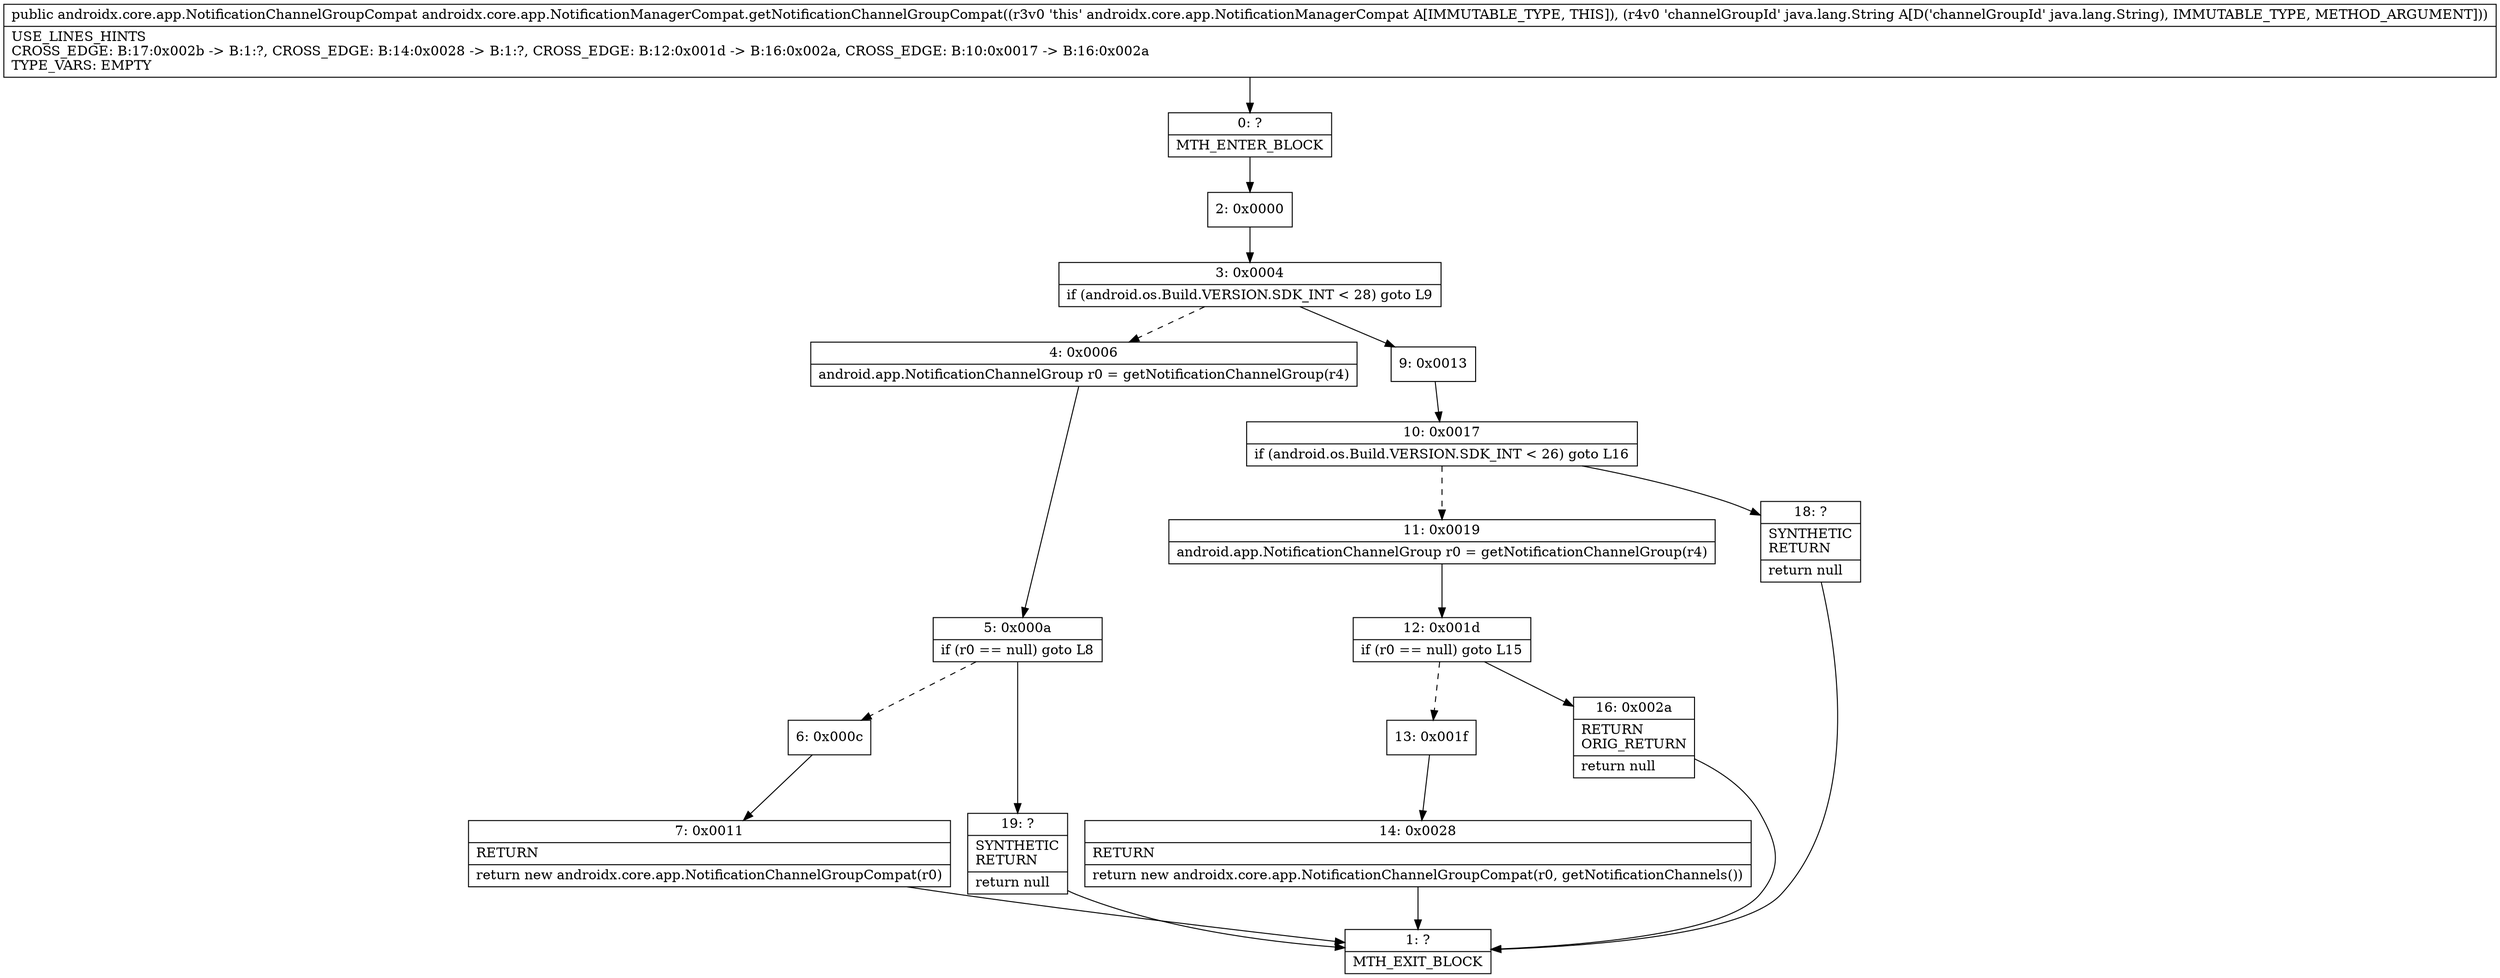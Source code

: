 digraph "CFG forandroidx.core.app.NotificationManagerCompat.getNotificationChannelGroupCompat(Ljava\/lang\/String;)Landroidx\/core\/app\/NotificationChannelGroupCompat;" {
Node_0 [shape=record,label="{0\:\ ?|MTH_ENTER_BLOCK\l}"];
Node_2 [shape=record,label="{2\:\ 0x0000}"];
Node_3 [shape=record,label="{3\:\ 0x0004|if (android.os.Build.VERSION.SDK_INT \< 28) goto L9\l}"];
Node_4 [shape=record,label="{4\:\ 0x0006|android.app.NotificationChannelGroup r0 = getNotificationChannelGroup(r4)\l}"];
Node_5 [shape=record,label="{5\:\ 0x000a|if (r0 == null) goto L8\l}"];
Node_6 [shape=record,label="{6\:\ 0x000c}"];
Node_7 [shape=record,label="{7\:\ 0x0011|RETURN\l|return new androidx.core.app.NotificationChannelGroupCompat(r0)\l}"];
Node_1 [shape=record,label="{1\:\ ?|MTH_EXIT_BLOCK\l}"];
Node_19 [shape=record,label="{19\:\ ?|SYNTHETIC\lRETURN\l|return null\l}"];
Node_9 [shape=record,label="{9\:\ 0x0013}"];
Node_10 [shape=record,label="{10\:\ 0x0017|if (android.os.Build.VERSION.SDK_INT \< 26) goto L16\l}"];
Node_11 [shape=record,label="{11\:\ 0x0019|android.app.NotificationChannelGroup r0 = getNotificationChannelGroup(r4)\l}"];
Node_12 [shape=record,label="{12\:\ 0x001d|if (r0 == null) goto L15\l}"];
Node_13 [shape=record,label="{13\:\ 0x001f}"];
Node_14 [shape=record,label="{14\:\ 0x0028|RETURN\l|return new androidx.core.app.NotificationChannelGroupCompat(r0, getNotificationChannels())\l}"];
Node_16 [shape=record,label="{16\:\ 0x002a|RETURN\lORIG_RETURN\l|return null\l}"];
Node_18 [shape=record,label="{18\:\ ?|SYNTHETIC\lRETURN\l|return null\l}"];
MethodNode[shape=record,label="{public androidx.core.app.NotificationChannelGroupCompat androidx.core.app.NotificationManagerCompat.getNotificationChannelGroupCompat((r3v0 'this' androidx.core.app.NotificationManagerCompat A[IMMUTABLE_TYPE, THIS]), (r4v0 'channelGroupId' java.lang.String A[D('channelGroupId' java.lang.String), IMMUTABLE_TYPE, METHOD_ARGUMENT]))  | USE_LINES_HINTS\lCROSS_EDGE: B:17:0x002b \-\> B:1:?, CROSS_EDGE: B:14:0x0028 \-\> B:1:?, CROSS_EDGE: B:12:0x001d \-\> B:16:0x002a, CROSS_EDGE: B:10:0x0017 \-\> B:16:0x002a\lTYPE_VARS: EMPTY\l}"];
MethodNode -> Node_0;Node_0 -> Node_2;
Node_2 -> Node_3;
Node_3 -> Node_4[style=dashed];
Node_3 -> Node_9;
Node_4 -> Node_5;
Node_5 -> Node_6[style=dashed];
Node_5 -> Node_19;
Node_6 -> Node_7;
Node_7 -> Node_1;
Node_19 -> Node_1;
Node_9 -> Node_10;
Node_10 -> Node_11[style=dashed];
Node_10 -> Node_18;
Node_11 -> Node_12;
Node_12 -> Node_13[style=dashed];
Node_12 -> Node_16;
Node_13 -> Node_14;
Node_14 -> Node_1;
Node_16 -> Node_1;
Node_18 -> Node_1;
}

